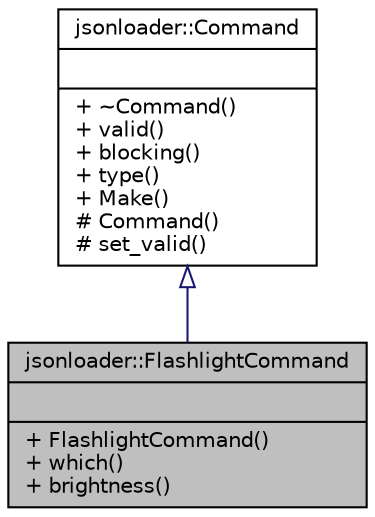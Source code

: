 digraph "jsonloader::FlashlightCommand"
{
 // LATEX_PDF_SIZE
  edge [fontname="Helvetica",fontsize="10",labelfontname="Helvetica",labelfontsize="10"];
  node [fontname="Helvetica",fontsize="10",shape=record];
  Node1 [label="{jsonloader::FlashlightCommand\n||+ FlashlightCommand()\l+ which()\l+ brightness()\l}",height=0.2,width=0.4,color="black", fillcolor="grey75", style="filled", fontcolor="black",tooltip=" "];
  Node2 -> Node1 [dir="back",color="midnightblue",fontsize="10",style="solid",arrowtail="onormal",fontname="Helvetica"];
  Node2 [label="{jsonloader::Command\n||+ ~Command()\l+ valid()\l+ blocking()\l+ type()\l+ Make()\l# Command()\l# set_valid()\l}",height=0.2,width=0.4,color="black", fillcolor="white", style="filled",URL="$classjsonloader_1_1Command.html",tooltip=" "];
}
